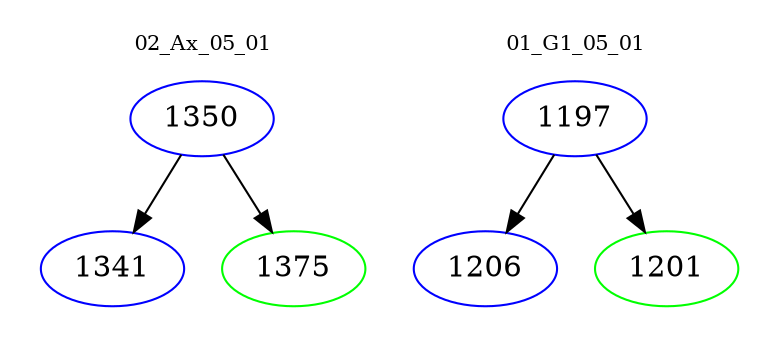 digraph{
subgraph cluster_0 {
color = white
label = "02_Ax_05_01";
fontsize=10;
T0_1350 [label="1350", color="blue"]
T0_1350 -> T0_1341 [color="black"]
T0_1341 [label="1341", color="blue"]
T0_1350 -> T0_1375 [color="black"]
T0_1375 [label="1375", color="green"]
}
subgraph cluster_1 {
color = white
label = "01_G1_05_01";
fontsize=10;
T1_1197 [label="1197", color="blue"]
T1_1197 -> T1_1206 [color="black"]
T1_1206 [label="1206", color="blue"]
T1_1197 -> T1_1201 [color="black"]
T1_1201 [label="1201", color="green"]
}
}
